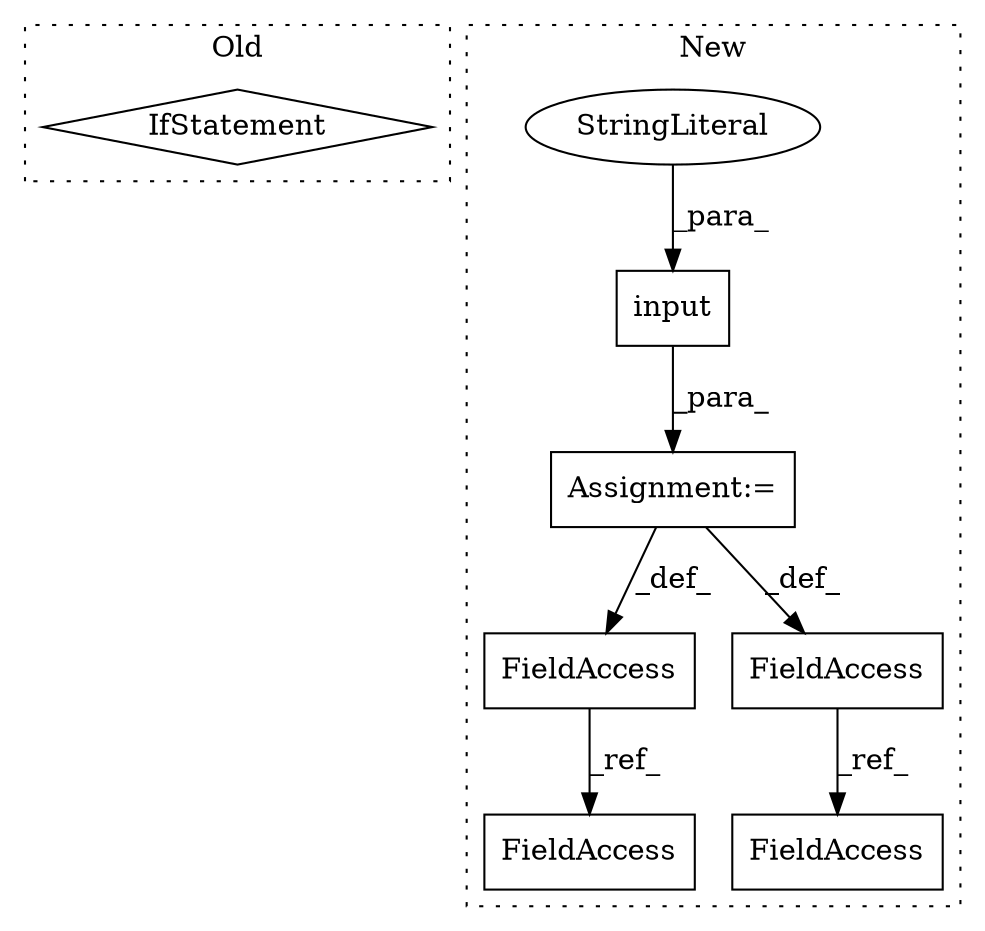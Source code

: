 digraph G {
subgraph cluster0 {
1 [label="IfStatement" a="25" s="874,910" l="4,2" shape="diamond"];
label = "Old";
style="dotted";
}
subgraph cluster1 {
2 [label="input" a="32" s="4891,4902" l="6,1" shape="box"];
3 [label="Assignment:=" a="7" s="4919" l="1" shape="box"];
4 [label="StringLiteral" a="45" s="4897" l="5" shape="ellipse"];
5 [label="FieldAccess" a="22" s="4948" l="8" shape="box"];
6 [label="FieldAccess" a="22" s="5028" l="8" shape="box"];
7 [label="FieldAccess" a="22" s="5002" l="11" shape="box"];
8 [label="FieldAccess" a="22" s="5070" l="11" shape="box"];
label = "New";
style="dotted";
}
2 -> 3 [label="_para_"];
3 -> 5 [label="_def_"];
3 -> 7 [label="_def_"];
4 -> 2 [label="_para_"];
5 -> 6 [label="_ref_"];
7 -> 8 [label="_ref_"];
}
